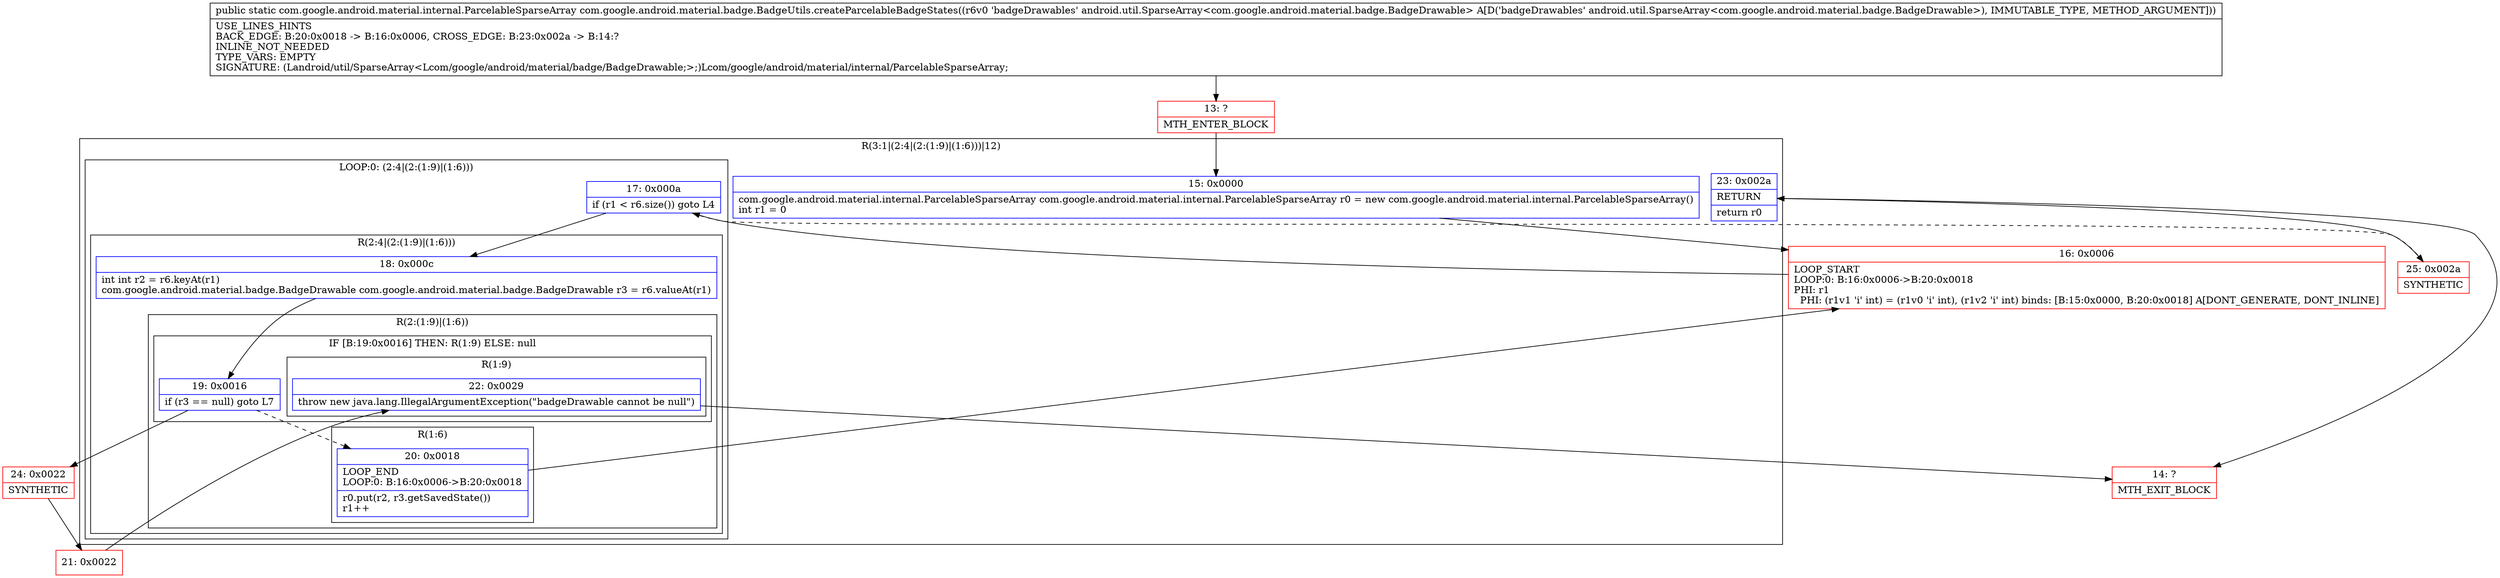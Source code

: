 digraph "CFG forcom.google.android.material.badge.BadgeUtils.createParcelableBadgeStates(Landroid\/util\/SparseArray;)Lcom\/google\/android\/material\/internal\/ParcelableSparseArray;" {
subgraph cluster_Region_616213543 {
label = "R(3:1|(2:4|(2:(1:9)|(1:6)))|12)";
node [shape=record,color=blue];
Node_15 [shape=record,label="{15\:\ 0x0000|com.google.android.material.internal.ParcelableSparseArray com.google.android.material.internal.ParcelableSparseArray r0 = new com.google.android.material.internal.ParcelableSparseArray()\lint r1 = 0\l}"];
subgraph cluster_LoopRegion_1982534089 {
label = "LOOP:0: (2:4|(2:(1:9)|(1:6)))";
node [shape=record,color=blue];
Node_17 [shape=record,label="{17\:\ 0x000a|if (r1 \< r6.size()) goto L4\l}"];
subgraph cluster_Region_1324941721 {
label = "R(2:4|(2:(1:9)|(1:6)))";
node [shape=record,color=blue];
Node_18 [shape=record,label="{18\:\ 0x000c|int int r2 = r6.keyAt(r1)\lcom.google.android.material.badge.BadgeDrawable com.google.android.material.badge.BadgeDrawable r3 = r6.valueAt(r1)\l}"];
subgraph cluster_Region_46861439 {
label = "R(2:(1:9)|(1:6))";
node [shape=record,color=blue];
subgraph cluster_IfRegion_1062422517 {
label = "IF [B:19:0x0016] THEN: R(1:9) ELSE: null";
node [shape=record,color=blue];
Node_19 [shape=record,label="{19\:\ 0x0016|if (r3 == null) goto L7\l}"];
subgraph cluster_Region_1143208246 {
label = "R(1:9)";
node [shape=record,color=blue];
Node_22 [shape=record,label="{22\:\ 0x0029|throw new java.lang.IllegalArgumentException(\"badgeDrawable cannot be null\")\l}"];
}
}
subgraph cluster_Region_767101865 {
label = "R(1:6)";
node [shape=record,color=blue];
Node_20 [shape=record,label="{20\:\ 0x0018|LOOP_END\lLOOP:0: B:16:0x0006\-\>B:20:0x0018\l|r0.put(r2, r3.getSavedState())\lr1++\l}"];
}
}
}
}
Node_23 [shape=record,label="{23\:\ 0x002a|RETURN\l|return r0\l}"];
}
Node_13 [shape=record,color=red,label="{13\:\ ?|MTH_ENTER_BLOCK\l}"];
Node_16 [shape=record,color=red,label="{16\:\ 0x0006|LOOP_START\lLOOP:0: B:16:0x0006\-\>B:20:0x0018\lPHI: r1 \l  PHI: (r1v1 'i' int) = (r1v0 'i' int), (r1v2 'i' int) binds: [B:15:0x0000, B:20:0x0018] A[DONT_GENERATE, DONT_INLINE]\l}"];
Node_24 [shape=record,color=red,label="{24\:\ 0x0022|SYNTHETIC\l}"];
Node_21 [shape=record,color=red,label="{21\:\ 0x0022}"];
Node_14 [shape=record,color=red,label="{14\:\ ?|MTH_EXIT_BLOCK\l}"];
Node_25 [shape=record,color=red,label="{25\:\ 0x002a|SYNTHETIC\l}"];
MethodNode[shape=record,label="{public static com.google.android.material.internal.ParcelableSparseArray com.google.android.material.badge.BadgeUtils.createParcelableBadgeStates((r6v0 'badgeDrawables' android.util.SparseArray\<com.google.android.material.badge.BadgeDrawable\> A[D('badgeDrawables' android.util.SparseArray\<com.google.android.material.badge.BadgeDrawable\>), IMMUTABLE_TYPE, METHOD_ARGUMENT]))  | USE_LINES_HINTS\lBACK_EDGE: B:20:0x0018 \-\> B:16:0x0006, CROSS_EDGE: B:23:0x002a \-\> B:14:?\lINLINE_NOT_NEEDED\lTYPE_VARS: EMPTY\lSIGNATURE: (Landroid\/util\/SparseArray\<Lcom\/google\/android\/material\/badge\/BadgeDrawable;\>;)Lcom\/google\/android\/material\/internal\/ParcelableSparseArray;\l}"];
MethodNode -> Node_13;Node_15 -> Node_16;
Node_17 -> Node_18;
Node_17 -> Node_25[style=dashed];
Node_18 -> Node_19;
Node_19 -> Node_20[style=dashed];
Node_19 -> Node_24;
Node_22 -> Node_14;
Node_20 -> Node_16;
Node_23 -> Node_14;
Node_13 -> Node_15;
Node_16 -> Node_17;
Node_24 -> Node_21;
Node_21 -> Node_22;
Node_25 -> Node_23;
}

